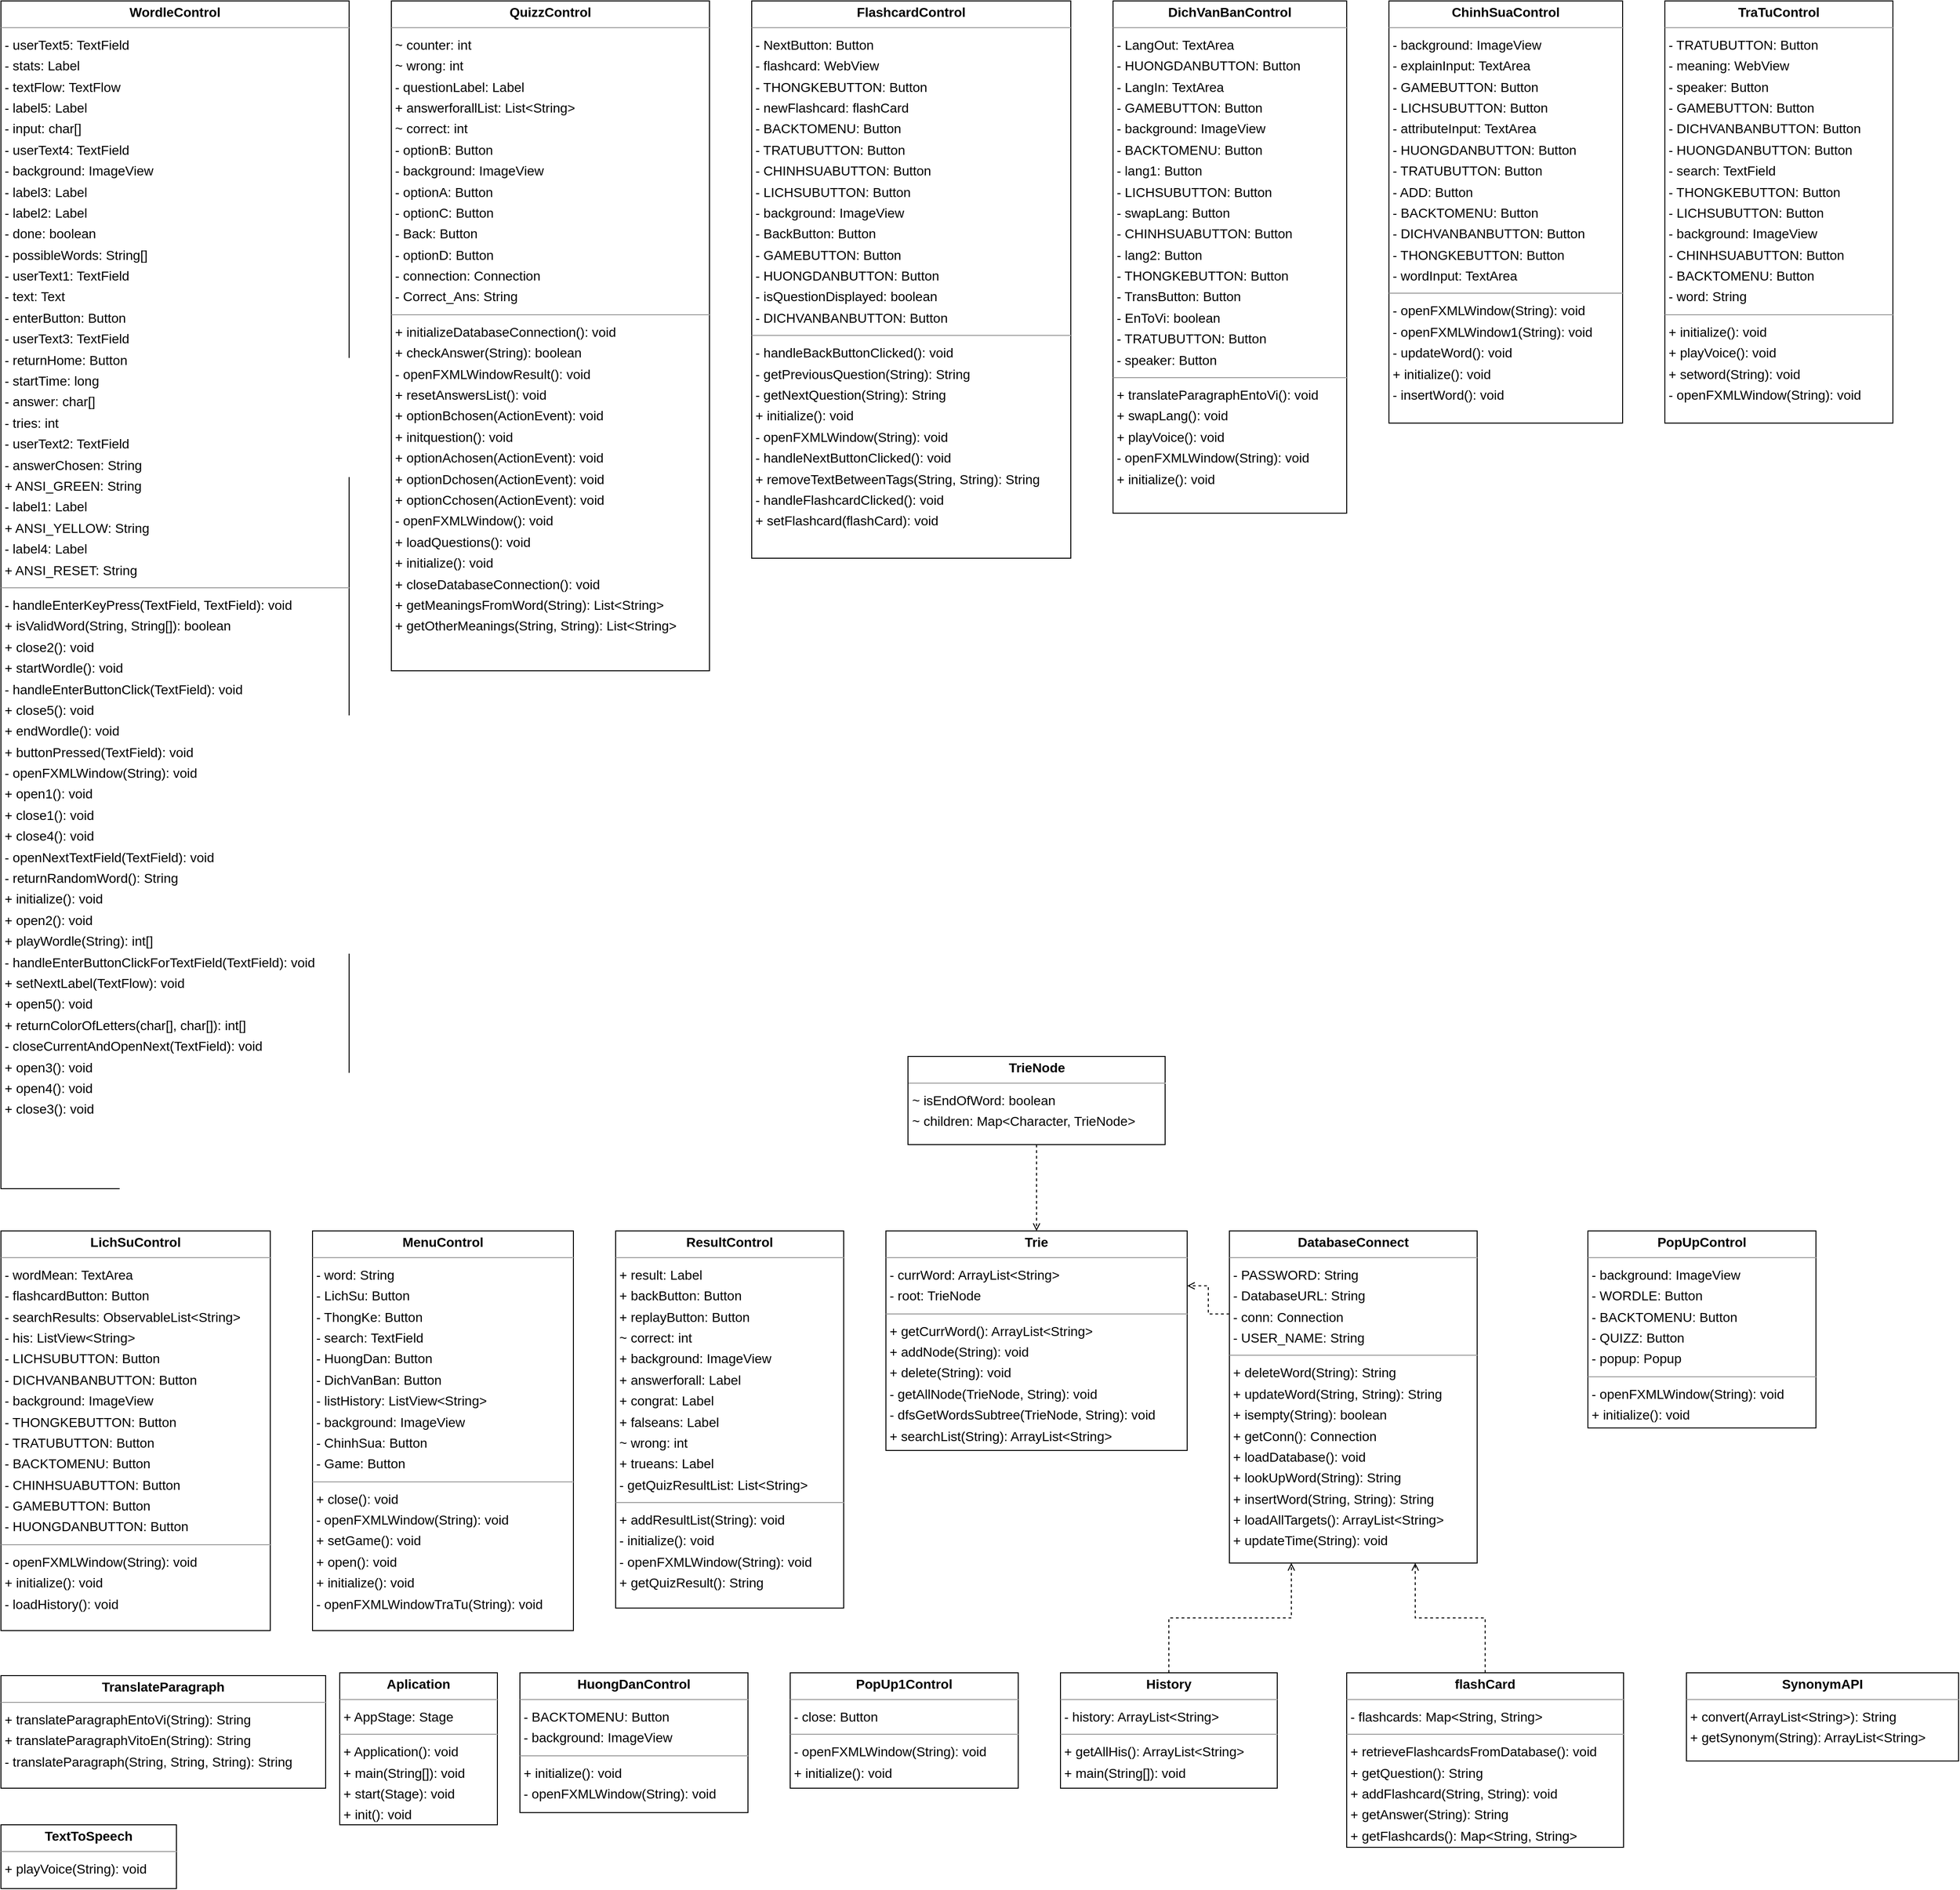 <mxfile version="22.1.4" type="device">
  <diagram id="8GVHYwYAfHERj5PKHoVg" name="Trang-1">
    <mxGraphModel dx="4424" dy="2236" grid="1" gridSize="10" guides="1" tooltips="1" connect="1" arrows="1" fold="1" page="0" pageScale="1" pageWidth="827" pageHeight="1169" background="none" math="0" shadow="0">
      <root>
        <mxCell id="0" />
        <mxCell id="1" parent="0" />
        <mxCell id="node9" value="&lt;p style=&quot;margin:0px;margin-top:4px;text-align:center;&quot;&gt;&lt;b&gt;Aplication&lt;/b&gt;&lt;/p&gt;&lt;hr size=&quot;1&quot;/&gt;&lt;p style=&quot;margin:0 0 0 4px;line-height:1.6;&quot;&gt;+ AppStage: Stage&lt;/p&gt;&lt;hr size=&quot;1&quot;/&gt;&lt;p style=&quot;margin:0 0 0 4px;line-height:1.6;&quot;&gt;+ Application(): void&lt;br/&gt;+ main(String[]): void&lt;br/&gt;+ start(Stage): void&lt;br/&gt;+ init(): void&lt;/p&gt;" style="verticalAlign=top;align=left;overflow=fill;fontSize=14;fontFamily=Helvetica;html=1;rounded=0;shadow=0;comic=0;labelBackgroundColor=none;strokeWidth=1;" parent="1" vertex="1">
          <mxGeometry x="260" y="1897" width="168" height="162" as="geometry" />
        </mxCell>
        <mxCell id="node16" value="&lt;p style=&quot;margin:0px;margin-top:4px;text-align:center;&quot;&gt;&lt;b&gt;ChinhSuaControl&lt;/b&gt;&lt;/p&gt;&lt;hr size=&quot;1&quot;/&gt;&lt;p style=&quot;margin:0 0 0 4px;line-height:1.6;&quot;&gt;- background: ImageView&lt;br/&gt;- explainInput: TextArea&lt;br/&gt;- GAMEBUTTON: Button&lt;br/&gt;- LICHSUBUTTON: Button&lt;br/&gt;- attributeInput: TextArea&lt;br/&gt;- HUONGDANBUTTON: Button&lt;br/&gt;- TRATUBUTTON: Button&lt;br/&gt;- ADD: Button&lt;br/&gt;- BACKTOMENU: Button&lt;br/&gt;- DICHVANBANBUTTON: Button&lt;br/&gt;- THONGKEBUTTON: Button&lt;br/&gt;- wordInput: TextArea&lt;/p&gt;&lt;hr size=&quot;1&quot;/&gt;&lt;p style=&quot;margin:0 0 0 4px;line-height:1.6;&quot;&gt;- openFXMLWindow(String): void&lt;br/&gt;- openFXMLWindow1(String): void&lt;br/&gt;- updateWord(): void&lt;br/&gt;+ initialize(): void&lt;br/&gt;- insertWord(): void&lt;/p&gt;" style="verticalAlign=top;align=left;overflow=fill;fontSize=14;fontFamily=Helvetica;html=1;rounded=0;shadow=0;comic=0;labelBackgroundColor=none;strokeWidth=1;" parent="1" vertex="1">
          <mxGeometry x="1378" y="115" width="249" height="450" as="geometry" />
        </mxCell>
        <mxCell id="tag6454HZUf9Bsy3X2O9-6" style="edgeStyle=orthogonalEdgeStyle;shape=connector;rounded=0;orthogonalLoop=1;jettySize=auto;html=1;exitX=0;exitY=0.25;exitDx=0;exitDy=0;entryX=1;entryY=0.25;entryDx=0;entryDy=0;dashed=1;labelBackgroundColor=default;strokeColor=default;align=center;verticalAlign=middle;fontFamily=Helvetica;fontSize=11;fontColor=default;endArrow=open;endFill=0;" edge="1" parent="1" source="node14" target="node1">
          <mxGeometry relative="1" as="geometry" />
        </mxCell>
        <mxCell id="node14" value="&lt;p style=&quot;margin:0px;margin-top:4px;text-align:center;&quot;&gt;&lt;b&gt;DatabaseConnect&lt;/b&gt;&lt;/p&gt;&lt;hr size=&quot;1&quot;/&gt;&lt;p style=&quot;margin:0 0 0 4px;line-height:1.6;&quot;&gt;- PASSWORD: String&lt;br/&gt;- DatabaseURL: String&lt;br/&gt;- conn: Connection&lt;br/&gt;- USER_NAME: String&lt;/p&gt;&lt;hr size=&quot;1&quot;/&gt;&lt;p style=&quot;margin:0 0 0 4px;line-height:1.6;&quot;&gt;+ deleteWord(String): String&lt;br/&gt;+ updateWord(String, String): String&lt;br/&gt;+ isempty(String): boolean&lt;br/&gt;+ getConn(): Connection&lt;br/&gt;+ loadDatabase(): void&lt;br/&gt;+ lookUpWord(String): String&lt;br/&gt;+ insertWord(String, String): String&lt;br/&gt;+ loadAllTargets(): ArrayList&amp;lt;String&amp;gt;&lt;br/&gt;+ updateTime(String): void&lt;/p&gt;" style="verticalAlign=top;align=left;overflow=fill;fontSize=14;fontFamily=Helvetica;html=1;rounded=0;shadow=0;comic=0;labelBackgroundColor=none;strokeWidth=1;" parent="1" vertex="1">
          <mxGeometry x="1208" y="1426" width="264" height="354" as="geometry" />
        </mxCell>
        <mxCell id="node17" value="&lt;p style=&quot;margin:0px;margin-top:4px;text-align:center;&quot;&gt;&lt;b&gt;DichVanBanControl&lt;/b&gt;&lt;/p&gt;&lt;hr size=&quot;1&quot;/&gt;&lt;p style=&quot;margin:0 0 0 4px;line-height:1.6;&quot;&gt;- LangOut: TextArea&lt;br/&gt;- HUONGDANBUTTON: Button&lt;br/&gt;- LangIn: TextArea&lt;br/&gt;- GAMEBUTTON: Button&lt;br/&gt;- background: ImageView&lt;br/&gt;- BACKTOMENU: Button&lt;br/&gt;- lang1: Button&lt;br/&gt;- LICHSUBUTTON: Button&lt;br/&gt;- swapLang: Button&lt;br/&gt;- CHINHSUABUTTON: Button&lt;br/&gt;- lang2: Button&lt;br/&gt;- THONGKEBUTTON: Button&lt;br/&gt;- TransButton: Button&lt;br/&gt;- EnToVi: boolean&lt;br/&gt;- TRATUBUTTON: Button&lt;br/&gt;- speaker: Button&lt;/p&gt;&lt;hr size=&quot;1&quot;/&gt;&lt;p style=&quot;margin:0 0 0 4px;line-height:1.6;&quot;&gt;+ translateParagraphEntoVi(): void&lt;br/&gt;+ swapLang(): void&lt;br/&gt;+ playVoice(): void&lt;br/&gt;- openFXMLWindow(String): void&lt;br/&gt;+ initialize(): void&lt;/p&gt;" style="verticalAlign=top;align=left;overflow=fill;fontSize=14;fontFamily=Helvetica;html=1;rounded=0;shadow=0;comic=0;labelBackgroundColor=none;strokeWidth=1;" parent="1" vertex="1">
          <mxGeometry x="1084" y="115" width="249" height="546" as="geometry" />
        </mxCell>
        <mxCell id="node19" value="&lt;p style=&quot;margin:0px;margin-top:4px;text-align:center;&quot;&gt;&lt;b&gt;FlashcardControl&lt;/b&gt;&lt;/p&gt;&lt;hr size=&quot;1&quot;/&gt;&lt;p style=&quot;margin:0 0 0 4px;line-height:1.6;&quot;&gt;- NextButton: Button&lt;br/&gt;- flashcard: WebView&lt;br/&gt;- THONGKEBUTTON: Button&lt;br/&gt;- newFlashcard: flashCard&lt;br/&gt;- BACKTOMENU: Button&lt;br/&gt;- TRATUBUTTON: Button&lt;br/&gt;- CHINHSUABUTTON: Button&lt;br/&gt;- LICHSUBUTTON: Button&lt;br/&gt;- background: ImageView&lt;br/&gt;- BackButton: Button&lt;br/&gt;- GAMEBUTTON: Button&lt;br/&gt;- HUONGDANBUTTON: Button&lt;br/&gt;- isQuestionDisplayed: boolean&lt;br/&gt;- DICHVANBANBUTTON: Button&lt;/p&gt;&lt;hr size=&quot;1&quot;/&gt;&lt;p style=&quot;margin:0 0 0 4px;line-height:1.6;&quot;&gt;- handleBackButtonClicked(): void&lt;br/&gt;- getPreviousQuestion(String): String&lt;br/&gt;- getNextQuestion(String): String&lt;br/&gt;+ initialize(): void&lt;br/&gt;- openFXMLWindow(String): void&lt;br/&gt;- handleNextButtonClicked(): void&lt;br/&gt;+ removeTextBetweenTags(String, String): String&lt;br/&gt;- handleFlashcardClicked(): void&lt;br/&gt;+ setFlashcard(flashCard): void&lt;/p&gt;" style="verticalAlign=top;align=left;overflow=fill;fontSize=14;fontFamily=Helvetica;html=1;rounded=0;shadow=0;comic=0;labelBackgroundColor=none;strokeWidth=1;" parent="1" vertex="1">
          <mxGeometry x="699" y="115" width="340" height="594" as="geometry" />
        </mxCell>
        <mxCell id="tag6454HZUf9Bsy3X2O9-4" style="edgeStyle=orthogonalEdgeStyle;shape=connector;rounded=0;orthogonalLoop=1;jettySize=auto;html=1;exitX=0.5;exitY=0;exitDx=0;exitDy=0;entryX=0.25;entryY=1;entryDx=0;entryDy=0;dashed=1;labelBackgroundColor=default;strokeColor=default;align=center;verticalAlign=middle;fontFamily=Helvetica;fontSize=11;fontColor=default;endArrow=open;endFill=0;" edge="1" parent="1" source="node4" target="node14">
          <mxGeometry relative="1" as="geometry" />
        </mxCell>
        <mxCell id="node4" value="&lt;p style=&quot;margin:0px;margin-top:4px;text-align:center;&quot;&gt;&lt;b&gt;History&lt;/b&gt;&lt;/p&gt;&lt;hr size=&quot;1&quot;/&gt;&lt;p style=&quot;margin:0 0 0 4px;line-height:1.6;&quot;&gt;- history: ArrayList&amp;lt;String&amp;gt;&lt;/p&gt;&lt;hr size=&quot;1&quot;/&gt;&lt;p style=&quot;margin:0 0 0 4px;line-height:1.6;&quot;&gt;+ getAllHis(): ArrayList&amp;lt;String&amp;gt;&lt;br/&gt;+ main(String[]): void&lt;/p&gt;" style="verticalAlign=top;align=left;overflow=fill;fontSize=14;fontFamily=Helvetica;html=1;rounded=0;shadow=0;comic=0;labelBackgroundColor=none;strokeWidth=1;" parent="1" vertex="1">
          <mxGeometry x="1028" y="1897" width="231" height="123" as="geometry" />
        </mxCell>
        <mxCell id="node11" value="&lt;p style=&quot;margin:0px;margin-top:4px;text-align:center;&quot;&gt;&lt;b&gt;HuongDanControl&lt;/b&gt;&lt;/p&gt;&lt;hr size=&quot;1&quot;/&gt;&lt;p style=&quot;margin:0 0 0 4px;line-height:1.6;&quot;&gt;- BACKTOMENU: Button&lt;br/&gt;- background: ImageView&lt;/p&gt;&lt;hr size=&quot;1&quot;/&gt;&lt;p style=&quot;margin:0 0 0 4px;line-height:1.6;&quot;&gt;+ initialize(): void&lt;br/&gt;- openFXMLWindow(String): void&lt;/p&gt;" style="verticalAlign=top;align=left;overflow=fill;fontSize=14;fontFamily=Helvetica;html=1;rounded=0;shadow=0;comic=0;labelBackgroundColor=none;strokeWidth=1;" parent="1" vertex="1">
          <mxGeometry x="452" y="1897" width="243" height="149" as="geometry" />
        </mxCell>
        <mxCell id="node3" value="&lt;p style=&quot;margin:0px;margin-top:4px;text-align:center;&quot;&gt;&lt;b&gt;LichSuControl&lt;/b&gt;&lt;/p&gt;&lt;hr size=&quot;1&quot;/&gt;&lt;p style=&quot;margin:0 0 0 4px;line-height:1.6;&quot;&gt;- wordMean: TextArea&lt;br/&gt;- flashcardButton: Button&lt;br/&gt;- searchResults: ObservableList&amp;lt;String&amp;gt;&lt;br/&gt;- his: ListView&amp;lt;String&amp;gt;&lt;br/&gt;- LICHSUBUTTON: Button&lt;br/&gt;- DICHVANBANBUTTON: Button&lt;br/&gt;- background: ImageView&lt;br/&gt;- THONGKEBUTTON: Button&lt;br/&gt;- TRATUBUTTON: Button&lt;br/&gt;- BACKTOMENU: Button&lt;br/&gt;- CHINHSUABUTTON: Button&lt;br/&gt;- GAMEBUTTON: Button&lt;br/&gt;- HUONGDANBUTTON: Button&lt;/p&gt;&lt;hr size=&quot;1&quot;/&gt;&lt;p style=&quot;margin:0 0 0 4px;line-height:1.6;&quot;&gt;- openFXMLWindow(String): void&lt;br/&gt;+ initialize(): void&lt;br/&gt;- loadHistory(): void&lt;/p&gt;" style="verticalAlign=top;align=left;overflow=fill;fontSize=14;fontFamily=Helvetica;html=1;rounded=0;shadow=0;comic=0;labelBackgroundColor=none;strokeWidth=1;" parent="1" vertex="1">
          <mxGeometry x="-101" y="1426" width="287" height="426" as="geometry" />
        </mxCell>
        <mxCell id="node2" value="&lt;p style=&quot;margin:0px;margin-top:4px;text-align:center;&quot;&gt;&lt;b&gt;MenuControl&lt;/b&gt;&lt;/p&gt;&lt;hr size=&quot;1&quot;/&gt;&lt;p style=&quot;margin:0 0 0 4px;line-height:1.6;&quot;&gt;- word: String&lt;br/&gt;- LichSu: Button&lt;br/&gt;- ThongKe: Button&lt;br/&gt;- search: TextField&lt;br/&gt;- HuongDan: Button&lt;br/&gt;- DichVanBan: Button&lt;br/&gt;- listHistory: ListView&amp;lt;String&amp;gt;&lt;br/&gt;- background: ImageView&lt;br/&gt;- ChinhSua: Button&lt;br/&gt;- Game: Button&lt;/p&gt;&lt;hr size=&quot;1&quot;/&gt;&lt;p style=&quot;margin:0 0 0 4px;line-height:1.6;&quot;&gt;+ close(): void&lt;br/&gt;- openFXMLWindow(String): void&lt;br/&gt;+ setGame(): void&lt;br/&gt;+ open(): void&lt;br/&gt;+ initialize(): void&lt;br/&gt;- openFXMLWindowTraTu(String): void&lt;/p&gt;" style="verticalAlign=top;align=left;overflow=fill;fontSize=14;fontFamily=Helvetica;html=1;rounded=0;shadow=0;comic=0;labelBackgroundColor=none;strokeWidth=1;" parent="1" vertex="1">
          <mxGeometry x="231" y="1426" width="278" height="426" as="geometry" />
        </mxCell>
        <mxCell id="node8" value="&lt;p style=&quot;margin:0px;margin-top:4px;text-align:center;&quot;&gt;&lt;b&gt;PopUp1Control&lt;/b&gt;&lt;/p&gt;&lt;hr size=&quot;1&quot;/&gt;&lt;p style=&quot;margin:0 0 0 4px;line-height:1.6;&quot;&gt;- close: Button&lt;/p&gt;&lt;hr size=&quot;1&quot;/&gt;&lt;p style=&quot;margin:0 0 0 4px;line-height:1.6;&quot;&gt;- openFXMLWindow(String): void&lt;br/&gt;+ initialize(): void&lt;/p&gt;" style="verticalAlign=top;align=left;overflow=fill;fontSize=14;fontFamily=Helvetica;html=1;rounded=0;shadow=0;comic=0;labelBackgroundColor=none;strokeWidth=1;" parent="1" vertex="1">
          <mxGeometry x="740" y="1897" width="243" height="123" as="geometry" />
        </mxCell>
        <mxCell id="node13" value="&lt;p style=&quot;margin:0px;margin-top:4px;text-align:center;&quot;&gt;&lt;b&gt;PopUpControl&lt;/b&gt;&lt;/p&gt;&lt;hr size=&quot;1&quot;/&gt;&lt;p style=&quot;margin:0 0 0 4px;line-height:1.6;&quot;&gt;- background: ImageView&lt;br/&gt;- WORDLE: Button&lt;br/&gt;- BACKTOMENU: Button&lt;br/&gt;- QUIZZ: Button&lt;br/&gt;- popup: Popup&lt;/p&gt;&lt;hr size=&quot;1&quot;/&gt;&lt;p style=&quot;margin:0 0 0 4px;line-height:1.6;&quot;&gt;- openFXMLWindow(String): void&lt;br/&gt;+ initialize(): void&lt;/p&gt;" style="verticalAlign=top;align=left;overflow=fill;fontSize=14;fontFamily=Helvetica;html=1;rounded=0;shadow=0;comic=0;labelBackgroundColor=none;strokeWidth=1;" parent="1" vertex="1">
          <mxGeometry x="1590" y="1426" width="243" height="210" as="geometry" />
        </mxCell>
        <mxCell id="node6" value="&lt;p style=&quot;margin:0px;margin-top:4px;text-align:center;&quot;&gt;&lt;b&gt;QuizzControl&lt;/b&gt;&lt;/p&gt;&lt;hr size=&quot;1&quot;/&gt;&lt;p style=&quot;margin:0 0 0 4px;line-height:1.6;&quot;&gt;~ counter: int&lt;br/&gt;~ wrong: int&lt;br/&gt;- questionLabel: Label&lt;br/&gt;+ answerforallList: List&amp;lt;String&amp;gt;&lt;br/&gt;~ correct: int&lt;br/&gt;- optionB: Button&lt;br/&gt;- background: ImageView&lt;br/&gt;- optionA: Button&lt;br/&gt;- optionC: Button&lt;br/&gt;- Back: Button&lt;br/&gt;- optionD: Button&lt;br/&gt;- connection: Connection&lt;br/&gt;- Correct_Ans: String&lt;/p&gt;&lt;hr size=&quot;1&quot;/&gt;&lt;p style=&quot;margin:0 0 0 4px;line-height:1.6;&quot;&gt;+ initializeDatabaseConnection(): void&lt;br/&gt;+ checkAnswer(String): boolean&lt;br/&gt;- openFXMLWindowResult(): void&lt;br/&gt;+ resetAnswersList(): void&lt;br/&gt;+ optionBchosen(ActionEvent): void&lt;br/&gt;+ initquestion(): void&lt;br/&gt;+ optionAchosen(ActionEvent): void&lt;br/&gt;+ optionDchosen(ActionEvent): void&lt;br/&gt;+ optionCchosen(ActionEvent): void&lt;br/&gt;- openFXMLWindow(): void&lt;br/&gt;+ loadQuestions(): void&lt;br/&gt;+ initialize(): void&lt;br/&gt;+ closeDatabaseConnection(): void&lt;br/&gt;+ getMeaningsFromWord(String): List&amp;lt;String&amp;gt;&lt;br/&gt;+ getOtherMeanings(String, String): List&amp;lt;String&amp;gt;&lt;/p&gt;" style="verticalAlign=top;align=left;overflow=fill;fontSize=14;fontFamily=Helvetica;html=1;rounded=0;shadow=0;comic=0;labelBackgroundColor=none;strokeWidth=1;" parent="1" vertex="1">
          <mxGeometry x="315" y="115" width="339" height="714" as="geometry" />
        </mxCell>
        <mxCell id="node5" value="&lt;p style=&quot;margin:0px;margin-top:4px;text-align:center;&quot;&gt;&lt;b&gt;ResultControl&lt;/b&gt;&lt;/p&gt;&lt;hr size=&quot;1&quot;/&gt;&lt;p style=&quot;margin:0 0 0 4px;line-height:1.6;&quot;&gt;+ result: Label&lt;br/&gt;+ backButton: Button&lt;br/&gt;+ replayButton: Button&lt;br/&gt;~ correct: int&lt;br/&gt;+ background: ImageView&lt;br/&gt;+ answerforall: Label&lt;br/&gt;+ congrat: Label&lt;br/&gt;+ falseans: Label&lt;br/&gt;~ wrong: int&lt;br/&gt;+ trueans: Label&lt;br/&gt;- getQuizResultList: List&amp;lt;String&amp;gt;&lt;/p&gt;&lt;hr size=&quot;1&quot;/&gt;&lt;p style=&quot;margin:0 0 0 4px;line-height:1.6;&quot;&gt;+ addResultList(String): void&lt;br/&gt;- initialize(): void&lt;br/&gt;- openFXMLWindow(String): void&lt;br/&gt;+ getQuizResult(): String&lt;/p&gt;" style="verticalAlign=top;align=left;overflow=fill;fontSize=14;fontFamily=Helvetica;html=1;rounded=0;shadow=0;comic=0;labelBackgroundColor=none;strokeWidth=1;" parent="1" vertex="1">
          <mxGeometry x="554" y="1426" width="243" height="402" as="geometry" />
        </mxCell>
        <mxCell id="node18" value="&lt;p style=&quot;margin:0px;margin-top:4px;text-align:center;&quot;&gt;&lt;b&gt;SynonymAPI&lt;/b&gt;&lt;/p&gt;&lt;hr size=&quot;1&quot;/&gt;&lt;p style=&quot;margin:0 0 0 4px;line-height:1.6;&quot;&gt;+ convert(ArrayList&amp;lt;String&amp;gt;): String&lt;br/&gt;+ getSynonym(String): ArrayList&amp;lt;String&amp;gt;&lt;/p&gt;" style="verticalAlign=top;align=left;overflow=fill;fontSize=14;fontFamily=Helvetica;html=1;rounded=0;shadow=0;comic=0;labelBackgroundColor=none;strokeWidth=1;" parent="1" vertex="1">
          <mxGeometry x="1695" y="1897" width="290" height="94" as="geometry" />
        </mxCell>
        <mxCell id="node7" value="&lt;p style=&quot;margin:0px;margin-top:4px;text-align:center;&quot;&gt;&lt;b&gt;TextToSpeech&lt;/b&gt;&lt;/p&gt;&lt;hr size=&quot;1&quot;/&gt;&lt;p style=&quot;margin:0 0 0 4px;line-height:1.6;&quot;&gt;+ playVoice(String): void&lt;/p&gt;" style="verticalAlign=top;align=left;overflow=fill;fontSize=14;fontFamily=Helvetica;html=1;rounded=0;shadow=0;comic=0;labelBackgroundColor=none;strokeWidth=1;" parent="1" vertex="1">
          <mxGeometry x="-101" y="2059" width="187" height="68" as="geometry" />
        </mxCell>
        <mxCell id="node10" value="&lt;p style=&quot;margin:0px;margin-top:4px;text-align:center;&quot;&gt;&lt;b&gt;TraTuControl&lt;/b&gt;&lt;/p&gt;&lt;hr size=&quot;1&quot;/&gt;&lt;p style=&quot;margin:0 0 0 4px;line-height:1.6;&quot;&gt;- TRATUBUTTON: Button&lt;br/&gt;- meaning: WebView&lt;br/&gt;- speaker: Button&lt;br/&gt;- GAMEBUTTON: Button&lt;br/&gt;- DICHVANBANBUTTON: Button&lt;br/&gt;- HUONGDANBUTTON: Button&lt;br/&gt;- search: TextField&lt;br/&gt;- THONGKEBUTTON: Button&lt;br/&gt;- LICHSUBUTTON: Button&lt;br/&gt;- background: ImageView&lt;br/&gt;- CHINHSUABUTTON: Button&lt;br/&gt;- BACKTOMENU: Button&lt;br/&gt;- word: String&lt;/p&gt;&lt;hr size=&quot;1&quot;/&gt;&lt;p style=&quot;margin:0 0 0 4px;line-height:1.6;&quot;&gt;+ initialize(): void&lt;br/&gt;+ playVoice(): void&lt;br/&gt;+ setword(String): void&lt;br/&gt;- openFXMLWindow(String): void&lt;/p&gt;" style="verticalAlign=top;align=left;overflow=fill;fontSize=14;fontFamily=Helvetica;html=1;rounded=0;shadow=0;comic=0;labelBackgroundColor=none;strokeWidth=1;" parent="1" vertex="1">
          <mxGeometry x="1672" y="115" width="243" height="450" as="geometry" />
        </mxCell>
        <mxCell id="node15" value="&lt;p style=&quot;margin:0px;margin-top:4px;text-align:center;&quot;&gt;&lt;b&gt;TranslateParagraph&lt;/b&gt;&lt;/p&gt;&lt;hr size=&quot;1&quot;/&gt;&lt;p style=&quot;margin:0 0 0 4px;line-height:1.6;&quot;&gt;+ translateParagraphEntoVi(String): String&lt;br/&gt;+ translateParagraphVitoEn(String): String&lt;br/&gt;- translateParagraph(String, String, String): String&lt;/p&gt;" style="verticalAlign=top;align=left;overflow=fill;fontSize=14;fontFamily=Helvetica;html=1;rounded=0;shadow=0;comic=0;labelBackgroundColor=none;strokeWidth=1;" parent="1" vertex="1">
          <mxGeometry x="-101" y="1900" width="346" height="120" as="geometry" />
        </mxCell>
        <mxCell id="node1" value="&lt;p style=&quot;margin:0px;margin-top:4px;text-align:center;&quot;&gt;&lt;b&gt;Trie&lt;/b&gt;&lt;/p&gt;&lt;hr size=&quot;1&quot;/&gt;&lt;p style=&quot;margin:0 0 0 4px;line-height:1.6;&quot;&gt;- currWord: ArrayList&amp;lt;String&amp;gt;&lt;br/&gt;- root: TrieNode&lt;/p&gt;&lt;hr size=&quot;1&quot;/&gt;&lt;p style=&quot;margin:0 0 0 4px;line-height:1.6;&quot;&gt;+ getCurrWord(): ArrayList&amp;lt;String&amp;gt;&lt;br/&gt;+ addNode(String): void&lt;br/&gt;+ delete(String): void&lt;br/&gt;- getAllNode(TrieNode, String): void&lt;br/&gt;- dfsGetWordsSubtree(TrieNode, String): void&lt;br/&gt;+ searchList(String): ArrayList&amp;lt;String&amp;gt;&lt;/p&gt;" style="verticalAlign=top;align=left;overflow=fill;fontSize=14;fontFamily=Helvetica;html=1;rounded=0;shadow=0;comic=0;labelBackgroundColor=none;strokeWidth=1;" parent="1" vertex="1">
          <mxGeometry x="842" y="1426" width="321" height="234" as="geometry" />
        </mxCell>
        <mxCell id="tag6454HZUf9Bsy3X2O9-1" value="" style="edgeStyle=orthogonalEdgeStyle;rounded=0;orthogonalLoop=1;jettySize=auto;html=1;dashed=1;endArrow=open;endFill=0;" edge="1" parent="1" source="node20" target="node1">
          <mxGeometry relative="1" as="geometry" />
        </mxCell>
        <mxCell id="node20" value="&lt;p style=&quot;margin:0px;margin-top:4px;text-align:center;&quot;&gt;&lt;b&gt;TrieNode&lt;/b&gt;&lt;/p&gt;&lt;hr size=&quot;1&quot;/&gt;&lt;p style=&quot;margin:0 0 0 4px;line-height:1.6;&quot;&gt;~ isEndOfWord: boolean&lt;br/&gt;~ children: Map&amp;lt;Character, TrieNode&amp;gt;&lt;/p&gt;" style="verticalAlign=top;align=left;overflow=fill;fontSize=14;fontFamily=Helvetica;html=1;rounded=0;shadow=0;comic=0;labelBackgroundColor=none;strokeWidth=1;" parent="1" vertex="1">
          <mxGeometry x="865.5" y="1240" width="274" height="94" as="geometry" />
        </mxCell>
        <mxCell id="node12" value="&lt;p style=&quot;margin:0px;margin-top:4px;text-align:center;&quot;&gt;&lt;b&gt;WordleControl&lt;/b&gt;&lt;/p&gt;&lt;hr size=&quot;1&quot;/&gt;&lt;p style=&quot;margin:0 0 0 4px;line-height:1.6;&quot;&gt;- userText5: TextField&lt;br/&gt;- stats: Label&lt;br/&gt;- textFlow: TextFlow&lt;br/&gt;- label5: Label&lt;br/&gt;- input: char[]&lt;br/&gt;- userText4: TextField&lt;br/&gt;- background: ImageView&lt;br/&gt;- label3: Label&lt;br/&gt;- label2: Label&lt;br/&gt;- done: boolean&lt;br/&gt;- possibleWords: String[]&lt;br/&gt;- userText1: TextField&lt;br/&gt;- text: Text&lt;br/&gt;- enterButton: Button&lt;br/&gt;- userText3: TextField&lt;br/&gt;- returnHome: Button&lt;br/&gt;- startTime: long&lt;br/&gt;- answer: char[]&lt;br/&gt;- tries: int&lt;br/&gt;- userText2: TextField&lt;br/&gt;- answerChosen: String&lt;br/&gt;+ ANSI_GREEN: String&lt;br/&gt;- label1: Label&lt;br/&gt;+ ANSI_YELLOW: String&lt;br/&gt;- label4: Label&lt;br/&gt;+ ANSI_RESET: String&lt;/p&gt;&lt;hr size=&quot;1&quot;/&gt;&lt;p style=&quot;margin:0 0 0 4px;line-height:1.6;&quot;&gt;- handleEnterKeyPress(TextField, TextField): void&lt;br/&gt;+ isValidWord(String, String[]): boolean&lt;br/&gt;+ close2(): void&lt;br/&gt;+ startWordle(): void&lt;br/&gt;- handleEnterButtonClick(TextField): void&lt;br/&gt;+ close5(): void&lt;br/&gt;+ endWordle(): void&lt;br/&gt;+ buttonPressed(TextField): void&lt;br/&gt;- openFXMLWindow(String): void&lt;br/&gt;+ open1(): void&lt;br/&gt;+ close1(): void&lt;br/&gt;+ close4(): void&lt;br/&gt;- openNextTextField(TextField): void&lt;br/&gt;- returnRandomWord(): String&lt;br/&gt;+ initialize(): void&lt;br/&gt;+ open2(): void&lt;br/&gt;+ playWordle(String): int[]&lt;br/&gt;- handleEnterButtonClickForTextField(TextField): void&lt;br/&gt;+ setNextLabel(TextFlow): void&lt;br/&gt;+ open5(): void&lt;br/&gt;+ returnColorOfLetters(char[], char[]): int[]&lt;br/&gt;- closeCurrentAndOpenNext(TextField): void&lt;br/&gt;+ open3(): void&lt;br/&gt;+ open4(): void&lt;br/&gt;+ close3(): void&lt;/p&gt;" style="verticalAlign=top;align=left;overflow=fill;fontSize=14;fontFamily=Helvetica;html=1;rounded=0;shadow=0;comic=0;labelBackgroundColor=none;strokeWidth=1;" parent="1" vertex="1">
          <mxGeometry x="-101" y="115" width="371" height="1266" as="geometry" />
        </mxCell>
        <mxCell id="tag6454HZUf9Bsy3X2O9-5" style="edgeStyle=orthogonalEdgeStyle;shape=connector;rounded=0;orthogonalLoop=1;jettySize=auto;html=1;exitX=0.5;exitY=0;exitDx=0;exitDy=0;entryX=0.75;entryY=1;entryDx=0;entryDy=0;dashed=1;labelBackgroundColor=default;strokeColor=default;align=center;verticalAlign=middle;fontFamily=Helvetica;fontSize=11;fontColor=default;endArrow=open;endFill=0;" edge="1" parent="1" source="node0" target="node14">
          <mxGeometry relative="1" as="geometry" />
        </mxCell>
        <mxCell id="node0" value="&lt;p style=&quot;margin:0px;margin-top:4px;text-align:center;&quot;&gt;&lt;b&gt;flashCard&lt;/b&gt;&lt;/p&gt;&lt;hr size=&quot;1&quot;/&gt;&lt;p style=&quot;margin:0 0 0 4px;line-height:1.6;&quot;&gt;- flashcards: Map&amp;lt;String, String&amp;gt;&lt;/p&gt;&lt;hr size=&quot;1&quot;/&gt;&lt;p style=&quot;margin:0 0 0 4px;line-height:1.6;&quot;&gt;+ retrieveFlashcardsFromDatabase(): void&lt;br/&gt;+ getQuestion(): String&lt;br/&gt;+ addFlashcard(String, String): void&lt;br/&gt;+ getAnswer(String): String&lt;br/&gt;+ getFlashcards(): Map&amp;lt;String, String&amp;gt;&lt;/p&gt;" style="verticalAlign=top;align=left;overflow=fill;fontSize=14;fontFamily=Helvetica;html=1;rounded=0;shadow=0;comic=0;labelBackgroundColor=none;strokeWidth=1;" parent="1" vertex="1">
          <mxGeometry x="1333" y="1897" width="295" height="186" as="geometry" />
        </mxCell>
      </root>
    </mxGraphModel>
  </diagram>
</mxfile>
